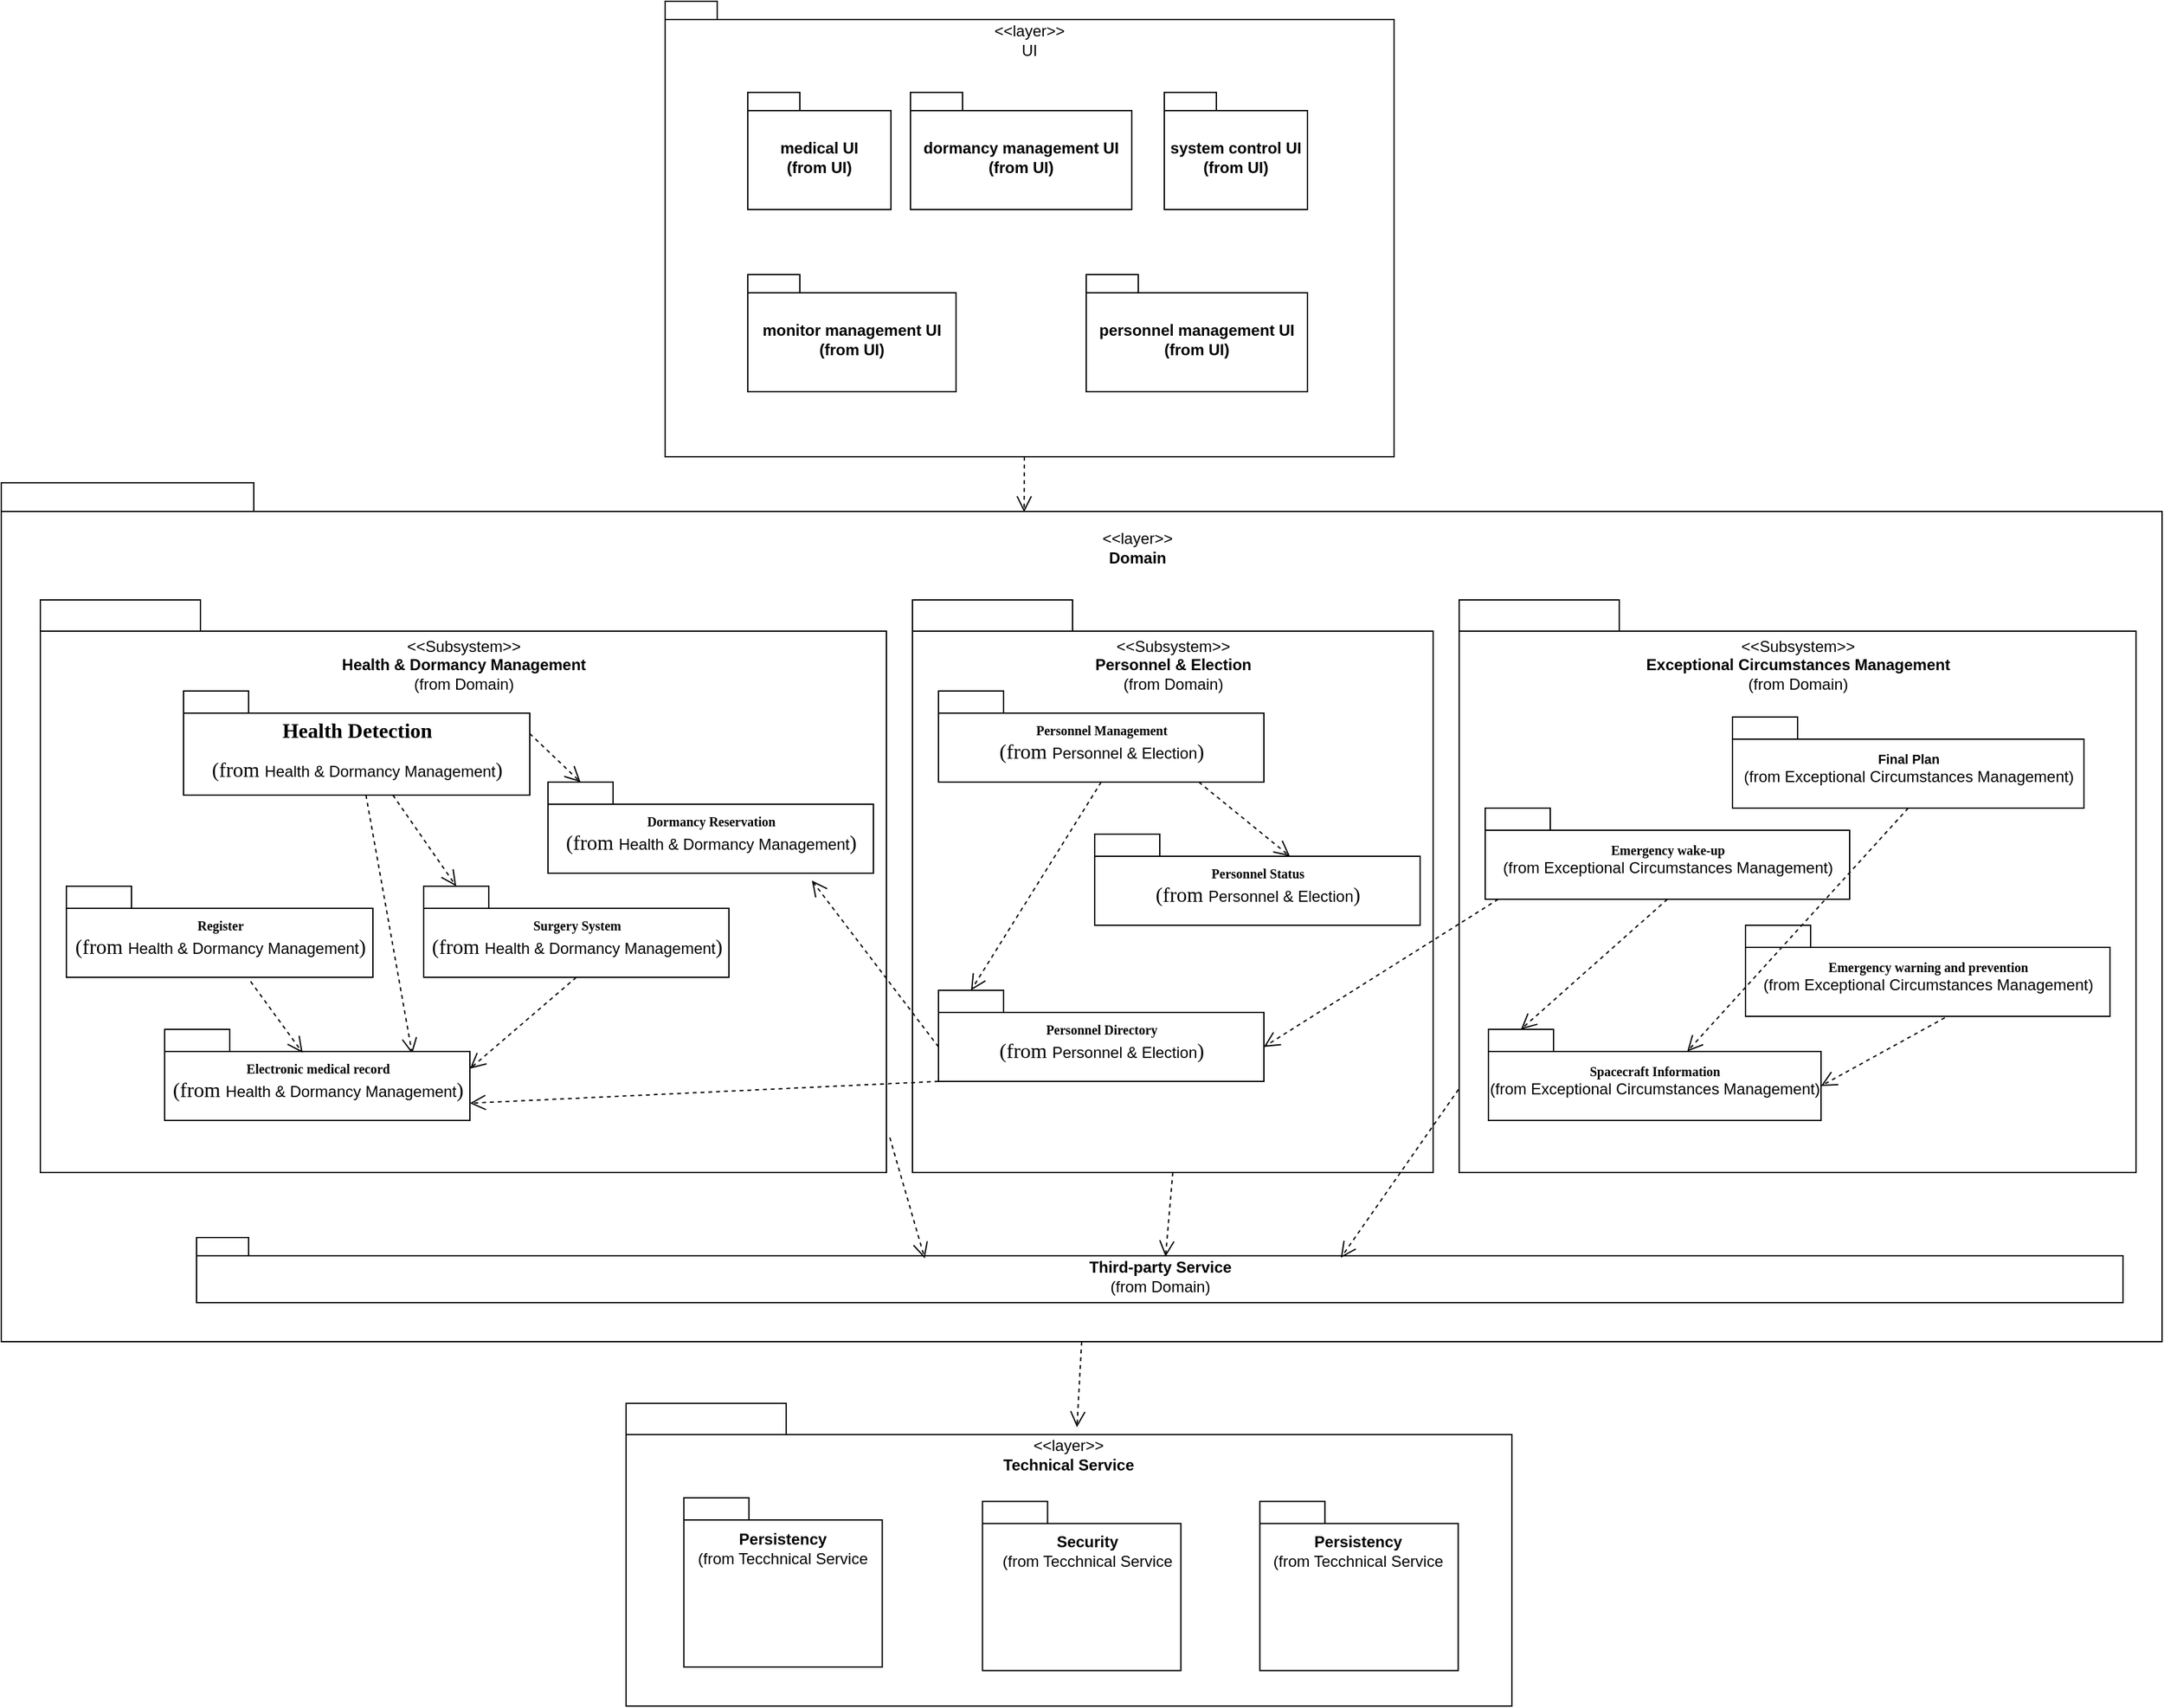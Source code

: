 <mxfile version="14.7.0" type="github">
  <diagram name="Page-1" id="b5b7bab2-c9e2-2cf4-8b2a-24fd1a2a6d21">
    <mxGraphModel dx="638" dy="185" grid="0" gridSize="10" guides="1" tooltips="1" connect="1" arrows="1" fold="1" page="0" pageScale="1" pageWidth="827" pageHeight="1169" background="none" math="0" shadow="0">
      <root>
        <mxCell id="0" />
        <mxCell id="1" parent="0" />
        <mxCell id="6e0c8c40b5770093-72" value="" style="shape=folder;fontStyle=1;spacingTop=10;tabWidth=194;tabHeight=22;tabPosition=left;html=1;rounded=0;shadow=0;comic=0;labelBackgroundColor=none;strokeWidth=1;fillColor=none;fontFamily=Verdana;fontSize=10;align=center;" parent="1" vertex="1">
          <mxGeometry x="530" y="960" width="1660" height="660" as="geometry" />
        </mxCell>
        <mxCell id="6e0c8c40b5770093-33" value="" style="shape=folder;fontStyle=1;spacingTop=10;tabWidth=123;tabHeight=24;tabPosition=left;html=1;rounded=0;shadow=0;comic=0;labelBackgroundColor=none;strokeColor=#000000;strokeWidth=1;fillColor=#ffffff;fontFamily=Verdana;fontSize=10;fontColor=#000000;align=center;" parent="1" vertex="1">
          <mxGeometry x="560" y="1050" width="650" height="440" as="geometry" />
        </mxCell>
        <mxCell id="6e0c8c40b5770093-65" style="edgeStyle=none;rounded=0;html=1;dashed=1;labelBackgroundColor=none;startFill=0;endArrow=open;endFill=0;endSize=10;fontFamily=Verdana;fontSize=10;entryX=0;entryY=0;entryPerimeter=0;entryDx=25;entryDy=0;" parent="1" source="6e0c8c40b5770093-42" target="6e0c8c40b5770093-45" edge="1">
          <mxGeometry relative="1" as="geometry" />
        </mxCell>
        <mxCell id="6e0c8c40b5770093-66" style="edgeStyle=none;rounded=0;html=1;dashed=1;labelBackgroundColor=none;startFill=0;endArrow=open;endFill=0;endSize=10;fontFamily=Verdana;fontSize=10;entryX=0.811;entryY=0.269;entryPerimeter=0;entryDx=0;entryDy=0;" parent="1" source="6e0c8c40b5770093-42" target="MS7-FI-OsCwsyewMh9CC-23" edge="1">
          <mxGeometry relative="1" as="geometry" />
        </mxCell>
        <mxCell id="6e0c8c40b5770093-42" value="&lt;p class=&quot;MsoNormal&quot;&gt;&lt;span style=&quot;font-family: &amp;#34;times new roman&amp;#34; ; font-size: 12.0pt&quot;&gt;Health Detection&lt;/span&gt;&lt;/p&gt;&lt;p class=&quot;MsoNormal&quot;&gt;&lt;span style=&quot;font-weight: normal&quot;&gt;&lt;span style=&quot;font-family: &amp;#34;times new roman&amp;#34; ; font-size: 12pt&quot;&gt;(from&amp;nbsp;&lt;/span&gt;&lt;span style=&quot;font-size: 12px ; font-family: &amp;#34;helvetica&amp;#34;&quot;&gt;Health &amp;amp; Dormancy Management&lt;/span&gt;&lt;span style=&quot;font-family: &amp;#34;times new roman&amp;#34; ; font-size: 12pt&quot;&gt;)&lt;/span&gt;&lt;/span&gt;&lt;/p&gt;" style="shape=folder;fontStyle=1;spacingTop=10;tabWidth=50;tabHeight=17;tabPosition=left;html=1;rounded=0;shadow=0;comic=0;labelBackgroundColor=none;strokeColor=#000000;strokeWidth=1;fillColor=#ffffff;fontFamily=Verdana;fontSize=10;fontColor=#000000;align=center;" parent="1" vertex="1">
          <mxGeometry x="670" y="1120" width="266" height="80" as="geometry" />
        </mxCell>
        <mxCell id="6e0c8c40b5770093-43" value="Register&lt;br&gt;&lt;span style=&quot;font-weight: 400 ; font-family: &amp;#34;times new roman&amp;#34; ; font-size: 12pt&quot;&gt;(from&amp;nbsp;&lt;/span&gt;&lt;span style=&quot;font-size: 12px ; font-weight: 400 ; font-family: &amp;#34;helvetica&amp;#34;&quot;&gt;Health &amp;amp; Dormancy Management&lt;/span&gt;&lt;span style=&quot;font-weight: 400 ; font-family: &amp;#34;times new roman&amp;#34; ; font-size: 12pt&quot;&gt;)&lt;/span&gt;" style="shape=folder;fontStyle=1;spacingTop=10;tabWidth=50;tabHeight=17;tabPosition=left;html=1;rounded=0;shadow=0;comic=0;labelBackgroundColor=none;strokeColor=#000000;strokeWidth=1;fillColor=#ffffff;fontFamily=Verdana;fontSize=10;fontColor=#000000;align=center;" parent="1" vertex="1">
          <mxGeometry x="580" y="1270" width="235.5" height="70" as="geometry" />
        </mxCell>
        <mxCell id="6e0c8c40b5770093-44" value="Dormancy Reservation&lt;br&gt;&lt;span style=&quot;font-weight: 400 ; font-family: &amp;#34;times new roman&amp;#34; ; font-size: 12pt&quot;&gt;(from&amp;nbsp;&lt;/span&gt;&lt;span style=&quot;font-size: 12px ; font-weight: 400 ; font-family: &amp;#34;helvetica&amp;#34;&quot;&gt;Health &amp;amp; Dormancy Management&lt;/span&gt;&lt;span style=&quot;font-weight: 400 ; font-family: &amp;#34;times new roman&amp;#34; ; font-size: 12pt&quot;&gt;)&lt;/span&gt;" style="shape=folder;fontStyle=1;spacingTop=10;tabWidth=50;tabHeight=17;tabPosition=left;html=1;rounded=0;shadow=0;comic=0;labelBackgroundColor=none;strokeColor=#000000;strokeWidth=1;fillColor=#ffffff;fontFamily=Verdana;fontSize=10;fontColor=#000000;align=center;" parent="1" vertex="1">
          <mxGeometry x="950" y="1190" width="250" height="70" as="geometry" />
        </mxCell>
        <mxCell id="6e0c8c40b5770093-45" value="Surgery System&lt;br&gt;&lt;span style=&quot;font-weight: 400 ; font-family: &amp;#34;times new roman&amp;#34; ; font-size: 12pt&quot;&gt;(from&amp;nbsp;&lt;/span&gt;&lt;span style=&quot;font-size: 12px ; font-weight: 400 ; font-family: &amp;#34;helvetica&amp;#34;&quot;&gt;Health &amp;amp; Dormancy Management&lt;/span&gt;&lt;span style=&quot;font-weight: 400 ; font-family: &amp;#34;times new roman&amp;#34; ; font-size: 12pt&quot;&gt;)&lt;/span&gt;" style="shape=folder;fontStyle=1;spacingTop=10;tabWidth=50;tabHeight=17;tabPosition=left;html=1;rounded=0;shadow=0;comic=0;labelBackgroundColor=none;strokeColor=#000000;strokeWidth=1;fillColor=#ffffff;fontFamily=Verdana;fontSize=10;fontColor=#000000;align=center;" parent="1" vertex="1">
          <mxGeometry x="854.5" y="1270" width="234.5" height="70" as="geometry" />
        </mxCell>
        <mxCell id="6e0c8c40b5770093-69" style="edgeStyle=elbowEdgeStyle;rounded=0;html=1;entryX=0.643;entryY=0.246;entryPerimeter=0;dashed=1;labelBackgroundColor=none;startFill=0;endArrow=open;endFill=0;endSize=10;fontFamily=Verdana;fontSize=10;" parent="1" edge="1">
          <mxGeometry relative="1" as="geometry">
            <mxPoint x="1585.07" y="1734.519" as="sourcePoint" />
            <mxPoint x="1585.16" y="1729.999" as="targetPoint" />
          </mxGeometry>
        </mxCell>
        <mxCell id="6e0c8c40b5770093-47" value="" style="shape=folder;fontStyle=1;spacingTop=10;tabWidth=123;tabHeight=24;tabPosition=left;html=1;rounded=0;shadow=0;comic=0;labelBackgroundColor=none;strokeWidth=1;fontFamily=Verdana;fontSize=10;align=center;" parent="1" vertex="1">
          <mxGeometry x="1010" y="1667.36" width="680.5" height="232.64" as="geometry" />
        </mxCell>
        <mxCell id="MS7-FI-OsCwsyewMh9CC-1" value="&amp;lt;&amp;lt;layer&amp;gt;&amp;gt;&lt;br&gt;&lt;b&gt;Domain&lt;/b&gt;" style="text;html=1;strokeColor=none;fillColor=none;align=center;verticalAlign=middle;whiteSpace=wrap;rounded=0;" vertex="1" parent="1">
          <mxGeometry x="1337.5" y="1000" width="130" height="20" as="geometry" />
        </mxCell>
        <mxCell id="MS7-FI-OsCwsyewMh9CC-8" value="" style="group" vertex="1" connectable="0" parent="1">
          <mxGeometry x="1040" y="1760" width="234.5" height="130" as="geometry" />
        </mxCell>
        <mxCell id="MS7-FI-OsCwsyewMh9CC-9" value="" style="shape=folder;fontStyle=1;spacingTop=10;tabWidth=50;tabHeight=17;tabPosition=left;html=1;rounded=0;shadow=0;comic=0;labelBackgroundColor=none;strokeWidth=1;fontFamily=Verdana;fontSize=10;align=center;" vertex="1" parent="MS7-FI-OsCwsyewMh9CC-8">
          <mxGeometry x="14.36" y="-20" width="152.425" height="130" as="geometry" />
        </mxCell>
        <mxCell id="MS7-FI-OsCwsyewMh9CC-10" value="&lt;b&gt;Persistency&lt;/b&gt;&lt;br&gt;(from Tecchnical Service" style="text;html=1;strokeColor=none;fillColor=none;align=center;verticalAlign=middle;whiteSpace=wrap;rounded=0;" vertex="1" parent="MS7-FI-OsCwsyewMh9CC-8">
          <mxGeometry x="-0.003" y="0.003" width="181.151" height="37.143" as="geometry" />
        </mxCell>
        <mxCell id="MS7-FI-OsCwsyewMh9CC-16" value="" style="shape=folder;fontStyle=1;spacingTop=10;tabWidth=50;tabHeight=17;tabPosition=left;html=1;rounded=0;shadow=0;comic=0;labelBackgroundColor=none;strokeWidth=1;fontFamily=Verdana;fontSize=10;align=center;" vertex="1" parent="1">
          <mxGeometry x="1496.86" y="1742.78" width="152.425" height="130" as="geometry" />
        </mxCell>
        <mxCell id="MS7-FI-OsCwsyewMh9CC-17" value="&lt;b&gt;Persistency&lt;/b&gt;&lt;br&gt;(from Tecchnical Service" style="text;html=1;strokeColor=none;fillColor=none;align=center;verticalAlign=middle;whiteSpace=wrap;rounded=0;" vertex="1" parent="1">
          <mxGeometry x="1482.497" y="1762.783" width="181.151" height="37.143" as="geometry" />
        </mxCell>
        <mxCell id="MS7-FI-OsCwsyewMh9CC-18" value="" style="shape=folder;fontStyle=1;spacingTop=10;tabWidth=50;tabHeight=17;tabPosition=left;html=1;rounded=0;shadow=0;comic=0;labelBackgroundColor=none;strokeWidth=1;fontFamily=Verdana;fontSize=10;align=center;" vertex="1" parent="1">
          <mxGeometry x="1283.79" y="1742.78" width="152.425" height="130" as="geometry" />
        </mxCell>
        <mxCell id="MS7-FI-OsCwsyewMh9CC-19" value="&lt;b&gt;Security&lt;/b&gt;&lt;br&gt;(from Tecchnical Service" style="text;html=1;strokeColor=none;fillColor=none;align=center;verticalAlign=middle;whiteSpace=wrap;rounded=0;" vertex="1" parent="1">
          <mxGeometry x="1274.497" y="1762.783" width="181.151" height="37.143" as="geometry" />
        </mxCell>
        <mxCell id="MS7-FI-OsCwsyewMh9CC-20" value="&amp;lt;&amp;lt;layer&amp;gt;&amp;gt;&lt;br&gt;&lt;b&gt;Technical Service&lt;/b&gt;" style="text;html=1;strokeColor=none;fillColor=none;align=center;verticalAlign=middle;whiteSpace=wrap;rounded=0;" vertex="1" parent="1">
          <mxGeometry x="1290.25" y="1697.36" width="120" height="20" as="geometry" />
        </mxCell>
        <mxCell id="MS7-FI-OsCwsyewMh9CC-21" value="Third-party Service&lt;br&gt;&lt;span style=&quot;font-weight: normal&quot;&gt;(from Domain)&lt;/span&gt;" style="shape=folder;fontStyle=1;spacingTop=10;tabWidth=40;tabHeight=14;tabPosition=left;html=1;" vertex="1" parent="1">
          <mxGeometry x="680" y="1540" width="1480" height="50" as="geometry" />
        </mxCell>
        <mxCell id="MS7-FI-OsCwsyewMh9CC-22" value="&amp;lt;&amp;lt;Subsystem&amp;gt;&amp;gt;&lt;br&gt;&lt;b&gt;Health &amp;amp; Dormancy Management&lt;/b&gt;&lt;br&gt;(from Domain)" style="text;html=1;strokeColor=none;fillColor=none;align=center;verticalAlign=middle;whiteSpace=wrap;rounded=0;" vertex="1" parent="1">
          <mxGeometry x="777.5" y="1090" width="215" height="20" as="geometry" />
        </mxCell>
        <mxCell id="MS7-FI-OsCwsyewMh9CC-23" value="Electronic medical record&lt;br&gt;&lt;span style=&quot;font-weight: 400 ; font-family: &amp;#34;times new roman&amp;#34; ; font-size: 12pt&quot;&gt;(from&amp;nbsp;&lt;/span&gt;&lt;span style=&quot;font-size: 12px ; font-weight: 400 ; font-family: &amp;#34;helvetica&amp;#34;&quot;&gt;Health &amp;amp; Dormancy Management&lt;/span&gt;&lt;span style=&quot;font-weight: 400 ; font-family: &amp;#34;times new roman&amp;#34; ; font-size: 12pt&quot;&gt;)&lt;/span&gt;" style="shape=folder;fontStyle=1;spacingTop=10;tabWidth=50;tabHeight=17;tabPosition=left;html=1;rounded=0;shadow=0;comic=0;labelBackgroundColor=none;strokeColor=#000000;strokeWidth=1;fillColor=#ffffff;fontFamily=Verdana;fontSize=10;fontColor=#000000;align=center;" vertex="1" parent="1">
          <mxGeometry x="655.5" y="1380" width="234.5" height="70" as="geometry" />
        </mxCell>
        <mxCell id="MS7-FI-OsCwsyewMh9CC-24" style="edgeStyle=none;rounded=0;html=1;dashed=1;labelBackgroundColor=none;startFill=0;endArrow=open;endFill=0;endSize=10;fontFamily=Verdana;fontSize=10;entryX=0.452;entryY=0.257;entryPerimeter=0;exitX=0.601;exitY=1.046;exitDx=0;exitDy=0;exitPerimeter=0;entryDx=0;entryDy=0;" edge="1" parent="1" source="6e0c8c40b5770093-43" target="MS7-FI-OsCwsyewMh9CC-23">
          <mxGeometry relative="1" as="geometry">
            <mxPoint x="709.999" y="1330" as="sourcePoint" />
            <mxPoint x="746.942" y="1431.08" as="targetPoint" />
          </mxGeometry>
        </mxCell>
        <mxCell id="MS7-FI-OsCwsyewMh9CC-25" style="edgeStyle=none;rounded=0;html=1;dashed=1;labelBackgroundColor=none;startFill=0;endArrow=open;endFill=0;endSize=10;fontFamily=Verdana;fontSize=10;entryX=0;entryY=0;entryPerimeter=0;exitX=0.5;exitY=1;exitDx=0;exitDy=0;exitPerimeter=0;entryDx=234.5;entryDy=30.25;" edge="1" parent="1" source="6e0c8c40b5770093-45" target="MS7-FI-OsCwsyewMh9CC-23">
          <mxGeometry relative="1" as="geometry">
            <mxPoint x="1013.5" y="1340" as="sourcePoint" />
            <mxPoint x="1096.986" y="1438.77" as="targetPoint" />
          </mxGeometry>
        </mxCell>
        <mxCell id="MS7-FI-OsCwsyewMh9CC-27" style="edgeStyle=none;rounded=0;html=1;dashed=1;labelBackgroundColor=none;startFill=0;endArrow=open;endFill=0;endSize=10;fontFamily=Verdana;fontSize=10;entryX=0;entryY=0;entryPerimeter=0;entryDx=25;entryDy=0;exitX=0;exitY=0;exitDx=266;exitDy=32.75;exitPerimeter=0;" edge="1" parent="1" source="6e0c8c40b5770093-42" target="6e0c8c40b5770093-44">
          <mxGeometry relative="1" as="geometry">
            <mxPoint x="988.995" y="1115" as="sourcePoint" />
            <mxPoint x="1068.7" y="1185" as="targetPoint" />
          </mxGeometry>
        </mxCell>
        <mxCell id="MS7-FI-OsCwsyewMh9CC-52" value="" style="shape=folder;fontStyle=1;spacingTop=10;tabWidth=123;tabHeight=24;tabPosition=left;html=1;rounded=0;shadow=0;comic=0;labelBackgroundColor=none;strokeColor=#000000;strokeWidth=1;fillColor=#ffffff;fontFamily=Verdana;fontSize=10;fontColor=#000000;align=center;" vertex="1" parent="1">
          <mxGeometry x="1230" y="1050" width="400" height="440" as="geometry" />
        </mxCell>
        <mxCell id="MS7-FI-OsCwsyewMh9CC-57" value="Personnel Directory&lt;br&gt;&lt;span style=&quot;font-weight: 400 ; font-family: &amp;#34;times new roman&amp;#34; ; font-size: 12pt&quot;&gt;(&lt;/span&gt;&lt;span style=&quot;font-weight: normal&quot;&gt;&lt;span style=&quot;font-family: &amp;#34;times new roman&amp;#34; ; font-size: 12pt&quot;&gt;from&amp;nbsp;&lt;/span&gt;&lt;/span&gt;&lt;span style=&quot;font-size: 12px ; font-family: &amp;#34;helvetica&amp;#34; ; font-weight: normal&quot;&gt;Personnel &amp;amp; Election&lt;/span&gt;&lt;span style=&quot;font-weight: 400 ; font-family: &amp;#34;times new roman&amp;#34; ; font-size: 12pt&quot;&gt;)&lt;/span&gt;" style="shape=folder;fontStyle=1;spacingTop=10;tabWidth=50;tabHeight=17;tabPosition=left;html=1;rounded=0;shadow=0;comic=0;labelBackgroundColor=none;strokeColor=#000000;strokeWidth=1;fillColor=#ffffff;fontFamily=Verdana;fontSize=10;fontColor=#000000;align=center;" vertex="1" parent="1">
          <mxGeometry x="1250" y="1350" width="250" height="70" as="geometry" />
        </mxCell>
        <mxCell id="MS7-FI-OsCwsyewMh9CC-59" value="&amp;lt;&amp;lt;Subsystem&amp;gt;&amp;gt;&lt;br&gt;&lt;b&gt;Personnel &amp;amp; Election&lt;/b&gt;&lt;br&gt;(from Domain)" style="text;html=1;strokeColor=none;fillColor=none;align=center;verticalAlign=middle;whiteSpace=wrap;rounded=0;" vertex="1" parent="1">
          <mxGeometry x="1322.5" y="1090" width="215" height="20" as="geometry" />
        </mxCell>
        <mxCell id="MS7-FI-OsCwsyewMh9CC-63" style="edgeStyle=none;rounded=0;html=1;dashed=1;labelBackgroundColor=none;startFill=0;endArrow=open;endFill=0;endSize=10;fontFamily=Verdana;fontSize=10;entryX=0;entryY=0;entryPerimeter=0;entryDx=25;entryDy=0;exitX=0.5;exitY=1;exitDx=0;exitDy=0;exitPerimeter=0;" edge="1" parent="1" source="MS7-FI-OsCwsyewMh9CC-64" target="MS7-FI-OsCwsyewMh9CC-57">
          <mxGeometry relative="1" as="geometry">
            <mxPoint x="1506" y="1152.75" as="sourcePoint" />
            <mxPoint x="1638.7" y="1185" as="targetPoint" />
          </mxGeometry>
        </mxCell>
        <mxCell id="MS7-FI-OsCwsyewMh9CC-64" value="Personnel Management&lt;br&gt;&lt;span style=&quot;font-weight: 400 ; font-family: &amp;#34;times new roman&amp;#34; ; font-size: 12pt&quot;&gt;(&lt;/span&gt;&lt;span style=&quot;font-weight: normal&quot;&gt;&lt;span style=&quot;font-family: &amp;#34;times new roman&amp;#34; ; font-size: 12pt&quot;&gt;from&amp;nbsp;&lt;/span&gt;&lt;/span&gt;&lt;span style=&quot;font-family: &amp;#34;helvetica&amp;#34; ; font-size: 12px ; font-weight: normal&quot;&gt;Personnel &amp;amp; Election&lt;/span&gt;&lt;span style=&quot;font-weight: 400 ; font-family: &amp;#34;times new roman&amp;#34; ; font-size: 12pt&quot;&gt;)&lt;/span&gt;" style="shape=folder;fontStyle=1;spacingTop=10;tabWidth=50;tabHeight=17;tabPosition=left;html=1;rounded=0;shadow=0;comic=0;labelBackgroundColor=none;strokeColor=#000000;strokeWidth=1;fillColor=#ffffff;fontFamily=Verdana;fontSize=10;fontColor=#000000;align=center;" vertex="1" parent="1">
          <mxGeometry x="1250" y="1120" width="250" height="70" as="geometry" />
        </mxCell>
        <mxCell id="MS7-FI-OsCwsyewMh9CC-65" value="Personnel Status&lt;br&gt;&lt;span style=&quot;font-weight: 400 ; font-family: &amp;#34;times new roman&amp;#34; ; font-size: 12pt&quot;&gt;(&lt;/span&gt;&lt;span style=&quot;font-weight: normal&quot;&gt;&lt;span style=&quot;font-family: &amp;#34;times new roman&amp;#34; ; font-size: 12pt&quot;&gt;from&amp;nbsp;&lt;/span&gt;&lt;/span&gt;&lt;span style=&quot;font-size: 12px ; font-family: &amp;#34;helvetica&amp;#34; ; font-weight: normal&quot;&gt;Personnel &amp;amp; Election&lt;/span&gt;&lt;span style=&quot;font-weight: 400 ; font-family: &amp;#34;times new roman&amp;#34; ; font-size: 12pt&quot;&gt;)&lt;/span&gt;" style="shape=folder;fontStyle=1;spacingTop=10;tabWidth=50;tabHeight=17;tabPosition=left;html=1;rounded=0;shadow=0;comic=0;labelBackgroundColor=none;strokeColor=#000000;strokeWidth=1;fillColor=#ffffff;fontFamily=Verdana;fontSize=10;fontColor=#000000;align=center;" vertex="1" parent="1">
          <mxGeometry x="1370" y="1230" width="250" height="70" as="geometry" />
        </mxCell>
        <mxCell id="MS7-FI-OsCwsyewMh9CC-67" style="edgeStyle=none;rounded=0;html=1;dashed=1;labelBackgroundColor=none;startFill=0;endArrow=open;endFill=0;endSize=10;fontFamily=Verdana;fontSize=10;entryX=0.811;entryY=1.081;entryPerimeter=0;entryDx=0;entryDy=0;exitX=0;exitY=0;exitDx=0;exitDy=43.5;exitPerimeter=0;" edge="1" parent="1" source="MS7-FI-OsCwsyewMh9CC-57" target="6e0c8c40b5770093-44">
          <mxGeometry relative="1" as="geometry">
            <mxPoint x="1260.5" y="1270" as="sourcePoint" />
            <mxPoint x="965.5" y="1341.5" as="targetPoint" />
          </mxGeometry>
        </mxCell>
        <mxCell id="MS7-FI-OsCwsyewMh9CC-68" style="edgeStyle=none;rounded=0;html=1;dashed=1;labelBackgroundColor=none;startFill=0;endArrow=open;endFill=0;endSize=10;fontFamily=Verdana;fontSize=10;entryX=0;entryY=0;entryPerimeter=0;entryDx=234.5;entryDy=56.75;exitX=0;exitY=0;exitDx=0;exitDy=70;exitPerimeter=0;" edge="1" parent="1" source="MS7-FI-OsCwsyewMh9CC-57" target="MS7-FI-OsCwsyewMh9CC-23">
          <mxGeometry relative="1" as="geometry">
            <mxPoint x="1168.82" y="1331.75" as="sourcePoint" />
            <mxPoint x="1034.32" y="1300" as="targetPoint" />
          </mxGeometry>
        </mxCell>
        <mxCell id="MS7-FI-OsCwsyewMh9CC-69" style="edgeStyle=none;rounded=0;html=1;dashed=1;labelBackgroundColor=none;startFill=0;endArrow=open;endFill=0;endSize=10;fontFamily=Verdana;fontSize=10;entryX=0;entryY=0;entryPerimeter=0;entryDx=150;entryDy=17;exitX=0.8;exitY=1;exitDx=0;exitDy=0;exitPerimeter=0;" edge="1" parent="1" source="MS7-FI-OsCwsyewMh9CC-64" target="MS7-FI-OsCwsyewMh9CC-65">
          <mxGeometry relative="1" as="geometry">
            <mxPoint x="1385" y="1200" as="sourcePoint" />
            <mxPoint x="1205" y="1310" as="targetPoint" />
          </mxGeometry>
        </mxCell>
        <mxCell id="MS7-FI-OsCwsyewMh9CC-70" value="" style="shape=folder;fontStyle=1;spacingTop=10;tabWidth=123;tabHeight=24;tabPosition=left;html=1;rounded=0;shadow=0;comic=0;labelBackgroundColor=none;strokeColor=#000000;strokeWidth=1;fillColor=#ffffff;fontFamily=Verdana;fontSize=10;fontColor=#000000;align=center;" vertex="1" parent="1">
          <mxGeometry x="1650" y="1050" width="520" height="440" as="geometry" />
        </mxCell>
        <mxCell id="MS7-FI-OsCwsyewMh9CC-75" value="Spacecraft Information&lt;br style=&quot;font-size: 12px ; font-family: &amp;#34;helvetica&amp;#34; ; font-weight: 400&quot;&gt;&lt;span style=&quot;font-size: 12px ; font-family: &amp;#34;helvetica&amp;#34; ; font-weight: normal&quot;&gt;(from Exceptional Circumstances Management)&lt;/span&gt;" style="shape=folder;fontStyle=1;spacingTop=10;tabWidth=50;tabHeight=17;tabPosition=left;html=1;rounded=0;shadow=0;comic=0;labelBackgroundColor=none;strokeColor=#000000;strokeWidth=1;fillColor=#ffffff;fontFamily=Verdana;fontSize=10;fontColor=#000000;align=center;" vertex="1" parent="1">
          <mxGeometry x="1672.5" y="1380" width="255.5" height="70" as="geometry" />
        </mxCell>
        <mxCell id="MS7-FI-OsCwsyewMh9CC-76" value="Emergency wake-up&lt;br style=&quot;font-size: 12px ; font-family: &amp;#34;helvetica&amp;#34; ; font-weight: 400&quot;&gt;&lt;span style=&quot;font-size: 12px ; font-family: &amp;#34;helvetica&amp;#34; ; font-weight: normal&quot;&gt;(from Exceptional Circumstances Management)&lt;/span&gt;" style="shape=folder;fontStyle=1;spacingTop=10;tabWidth=50;tabHeight=17;tabPosition=left;html=1;rounded=0;shadow=0;comic=0;labelBackgroundColor=none;strokeColor=#000000;strokeWidth=1;fillColor=#ffffff;fontFamily=Verdana;fontSize=10;fontColor=#000000;align=center;" vertex="1" parent="1">
          <mxGeometry x="1670" y="1210" width="280" height="70" as="geometry" />
        </mxCell>
        <mxCell id="MS7-FI-OsCwsyewMh9CC-77" value="&amp;lt;&amp;lt;Subsystem&amp;gt;&amp;gt;&lt;br&gt;&lt;b&gt;Exceptional Circumstances Management&lt;br&gt;&lt;/b&gt;(from Domain)&lt;b&gt;&lt;br&gt;&lt;/b&gt;" style="text;html=1;strokeColor=none;fillColor=none;align=center;verticalAlign=middle;whiteSpace=wrap;rounded=0;" vertex="1" parent="1">
          <mxGeometry x="1778.75" y="1090" width="262.5" height="20" as="geometry" />
        </mxCell>
        <mxCell id="MS7-FI-OsCwsyewMh9CC-80" style="edgeStyle=none;rounded=0;html=1;dashed=1;labelBackgroundColor=none;startFill=0;endArrow=open;endFill=0;endSize=10;fontFamily=Verdana;fontSize=10;exitX=0.5;exitY=1;exitDx=0;exitDy=0;exitPerimeter=0;entryX=0;entryY=0;entryDx=25;entryDy=0;entryPerimeter=0;" edge="1" parent="1" source="MS7-FI-OsCwsyewMh9CC-76" target="MS7-FI-OsCwsyewMh9CC-75">
          <mxGeometry relative="1" as="geometry">
            <mxPoint x="2073.5" y="1340" as="sourcePoint" />
            <mxPoint x="1950" y="1410.25" as="targetPoint" />
          </mxGeometry>
        </mxCell>
        <mxCell id="MS7-FI-OsCwsyewMh9CC-82" value="&lt;font face=&quot;Helvetica&quot;&gt;Final Plan&lt;/font&gt;&lt;br style=&quot;font-family: &amp;#34;helvetica&amp;#34; ; font-size: 12px ; font-weight: 400&quot;&gt;&lt;span style=&quot;font-family: &amp;#34;helvetica&amp;#34; ; font-size: 12px ; font-weight: normal&quot;&gt;(from Exceptional Circumstances Management)&lt;/span&gt;" style="shape=folder;fontStyle=1;spacingTop=10;tabWidth=50;tabHeight=17;tabPosition=left;html=1;rounded=0;shadow=0;comic=0;labelBackgroundColor=none;strokeColor=#000000;strokeWidth=1;fillColor=#ffffff;fontFamily=Verdana;fontSize=10;fontColor=#000000;align=center;" vertex="1" parent="1">
          <mxGeometry x="1860" y="1140" width="270" height="70" as="geometry" />
        </mxCell>
        <mxCell id="MS7-FI-OsCwsyewMh9CC-83" value="Emergency warning and prevention&lt;br style=&quot;font-size: 12px ; font-family: &amp;#34;helvetica&amp;#34; ; font-weight: 400&quot;&gt;&lt;span style=&quot;font-size: 12px ; font-family: &amp;#34;helvetica&amp;#34; ; font-weight: normal&quot;&gt;(from Exceptional Circumstances Management)&lt;/span&gt;" style="shape=folder;fontStyle=1;spacingTop=10;tabWidth=50;tabHeight=17;tabPosition=left;html=1;rounded=0;shadow=0;comic=0;labelBackgroundColor=none;strokeColor=#000000;strokeWidth=1;fillColor=#ffffff;fontFamily=Verdana;fontSize=10;fontColor=#000000;align=center;" vertex="1" parent="1">
          <mxGeometry x="1870" y="1300" width="280" height="70" as="geometry" />
        </mxCell>
        <mxCell id="MS7-FI-OsCwsyewMh9CC-84" style="edgeStyle=none;rounded=0;html=1;dashed=1;labelBackgroundColor=none;startFill=0;endArrow=open;endFill=0;endSize=10;fontFamily=Verdana;fontSize=10;exitX=0.547;exitY=1.015;exitDx=0;exitDy=0;exitPerimeter=0;entryX=0;entryY=0;entryDx=255.5;entryDy=43.5;entryPerimeter=0;" edge="1" parent="1" source="MS7-FI-OsCwsyewMh9CC-83" target="MS7-FI-OsCwsyewMh9CC-75">
          <mxGeometry relative="1" as="geometry">
            <mxPoint x="2140" y="1210" as="sourcePoint" />
            <mxPoint x="1823.017" y="1348.83" as="targetPoint" />
          </mxGeometry>
        </mxCell>
        <mxCell id="MS7-FI-OsCwsyewMh9CC-85" style="edgeStyle=none;rounded=0;html=1;dashed=1;labelBackgroundColor=none;startFill=0;endArrow=open;endFill=0;endSize=10;fontFamily=Verdana;fontSize=10;exitX=0.036;exitY=1;exitDx=0;exitDy=0;exitPerimeter=0;entryX=0;entryY=0;entryDx=250.0;entryDy=43.5;entryPerimeter=0;" edge="1" parent="1" source="MS7-FI-OsCwsyewMh9CC-76" target="MS7-FI-OsCwsyewMh9CC-57">
          <mxGeometry relative="1" as="geometry">
            <mxPoint x="1920" y="1220.0" as="sourcePoint" />
            <mxPoint x="1908.517" y="1378.83" as="targetPoint" />
          </mxGeometry>
        </mxCell>
        <mxCell id="MS7-FI-OsCwsyewMh9CC-86" style="edgeStyle=none;rounded=0;html=1;dashed=1;labelBackgroundColor=none;startFill=0;endArrow=open;endFill=0;endSize=10;fontFamily=Verdana;fontSize=10;entryX=0.509;entryY=0.079;entryPerimeter=0;entryDx=0;entryDy=0;exitX=0.5;exitY=1;exitDx=0;exitDy=0;exitPerimeter=0;" edge="1" parent="1" source="6e0c8c40b5770093-72" target="6e0c8c40b5770093-47">
          <mxGeometry relative="1" as="geometry">
            <mxPoint x="1368.39" y="1620.0" as="sourcePoint" />
            <mxPoint x="1250.25" y="1687.61" as="targetPoint" />
          </mxGeometry>
        </mxCell>
        <mxCell id="MS7-FI-OsCwsyewMh9CC-87" style="edgeStyle=none;rounded=0;html=1;dashed=1;labelBackgroundColor=none;startFill=0;endArrow=open;endFill=0;endSize=10;fontFamily=Verdana;fontSize=10;entryX=0.378;entryY=0.32;entryPerimeter=0;exitX=1.004;exitY=0.939;exitDx=0;exitDy=0;exitPerimeter=0;entryDx=0;entryDy=0;" edge="1" parent="1" source="6e0c8c40b5770093-33" target="MS7-FI-OsCwsyewMh9CC-21">
          <mxGeometry relative="1" as="geometry">
            <mxPoint x="1031.75" y="1480" as="sourcePoint" />
            <mxPoint x="924.5" y="1550.25" as="targetPoint" />
          </mxGeometry>
        </mxCell>
        <mxCell id="MS7-FI-OsCwsyewMh9CC-88" style="edgeStyle=none;rounded=0;html=1;dashed=1;labelBackgroundColor=none;startFill=0;endArrow=open;endFill=0;endSize=10;fontFamily=Verdana;fontSize=10;entryX=0.503;entryY=0.292;entryPerimeter=0;entryDx=0;entryDy=0;exitX=0.5;exitY=1;exitDx=0;exitDy=0;exitPerimeter=0;" edge="1" parent="1" source="MS7-FI-OsCwsyewMh9CC-52" target="MS7-FI-OsCwsyewMh9CC-21">
          <mxGeometry relative="1" as="geometry">
            <mxPoint x="1337.5" y="1656.75" as="sourcePoint" />
            <mxPoint x="1133" y="1510" as="targetPoint" />
          </mxGeometry>
        </mxCell>
        <mxCell id="MS7-FI-OsCwsyewMh9CC-89" style="edgeStyle=none;rounded=0;html=1;dashed=1;labelBackgroundColor=none;startFill=0;endArrow=open;endFill=0;endSize=10;fontFamily=Verdana;fontSize=10;entryX=0.594;entryY=0.311;entryDx=0;entryDy=0;entryPerimeter=0;exitX=-0.001;exitY=0.855;exitDx=0;exitDy=0;exitPerimeter=0;" edge="1" parent="1" source="MS7-FI-OsCwsyewMh9CC-70" target="MS7-FI-OsCwsyewMh9CC-21">
          <mxGeometry relative="1" as="geometry">
            <mxPoint x="1920" y="1220" as="sourcePoint" />
            <mxPoint x="1805" y="1360" as="targetPoint" />
          </mxGeometry>
        </mxCell>
        <mxCell id="MS7-FI-OsCwsyewMh9CC-90" value="" style="shape=folder;fontStyle=1;spacingTop=10;tabWidth=40;tabHeight=14;tabPosition=left;html=1;" vertex="1" parent="1">
          <mxGeometry x="1040" y="590" width="560" height="350" as="geometry" />
        </mxCell>
        <mxCell id="MS7-FI-OsCwsyewMh9CC-91" value="&amp;lt;&amp;lt;layer&amp;gt;&amp;gt;&lt;br&gt;UI" style="text;html=1;strokeColor=none;fillColor=none;align=center;verticalAlign=middle;whiteSpace=wrap;rounded=0;" vertex="1" parent="1">
          <mxGeometry x="1300" y="610" width="40" height="20" as="geometry" />
        </mxCell>
        <mxCell id="MS7-FI-OsCwsyewMh9CC-92" value="medical UI&lt;br&gt;(from UI)" style="shape=folder;fontStyle=1;spacingTop=10;tabWidth=40;tabHeight=14;tabPosition=left;html=1;" vertex="1" parent="1">
          <mxGeometry x="1103.47" y="660" width="110" height="90" as="geometry" />
        </mxCell>
        <mxCell id="MS7-FI-OsCwsyewMh9CC-93" value="dormancy management UI&lt;br&gt;(from UI)" style="shape=folder;fontStyle=1;spacingTop=10;tabWidth=40;tabHeight=14;tabPosition=left;html=1;" vertex="1" parent="1">
          <mxGeometry x="1228.47" y="660" width="170" height="90" as="geometry" />
        </mxCell>
        <mxCell id="MS7-FI-OsCwsyewMh9CC-94" value="monitor management UI&lt;br&gt;(from UI)" style="shape=folder;fontStyle=1;spacingTop=10;tabWidth=40;tabHeight=14;tabPosition=left;html=1;" vertex="1" parent="1">
          <mxGeometry x="1103.47" y="800" width="160" height="90" as="geometry" />
        </mxCell>
        <mxCell id="MS7-FI-OsCwsyewMh9CC-95" value="personnel management UI&lt;br&gt;(from UI)" style="shape=folder;fontStyle=1;spacingTop=10;tabWidth=40;tabHeight=14;tabPosition=left;html=1;" vertex="1" parent="1">
          <mxGeometry x="1363.47" y="800" width="170" height="90" as="geometry" />
        </mxCell>
        <mxCell id="MS7-FI-OsCwsyewMh9CC-96" value="system control UI&lt;br&gt;(from UI)" style="shape=folder;fontStyle=1;spacingTop=10;tabWidth=40;tabHeight=14;tabPosition=left;html=1;" vertex="1" parent="1">
          <mxGeometry x="1423.47" y="660" width="110" height="90" as="geometry" />
        </mxCell>
        <mxCell id="MS7-FI-OsCwsyewMh9CC-98" style="edgeStyle=none;rounded=0;html=1;dashed=1;labelBackgroundColor=none;startFill=0;endArrow=open;endFill=0;endSize=10;fontFamily=Verdana;fontSize=10;entryX=0.527;entryY=0.034;entryPerimeter=0;entryDx=0;entryDy=0;" edge="1" parent="1">
          <mxGeometry relative="1" as="geometry">
            <mxPoint x="1315.97" y="940" as="sourcePoint" />
            <mxPoint x="1315.79" y="982.44" as="targetPoint" />
          </mxGeometry>
        </mxCell>
        <mxCell id="MS7-FI-OsCwsyewMh9CC-81" style="edgeStyle=none;rounded=0;html=1;dashed=1;labelBackgroundColor=none;startFill=0;endArrow=open;endFill=0;endSize=10;fontFamily=Verdana;fontSize=10;entryX=0;entryY=0;entryPerimeter=0;entryDx=152.75;entryDy=17;exitX=0.5;exitY=1;exitDx=0;exitDy=0;exitPerimeter=0;" edge="1" parent="1" source="MS7-FI-OsCwsyewMh9CC-82" target="MS7-FI-OsCwsyewMh9CC-75">
          <mxGeometry relative="1" as="geometry">
            <mxPoint x="1996" y="1152.75" as="sourcePoint" />
            <mxPoint x="2128.7" y="1185" as="targetPoint" />
          </mxGeometry>
        </mxCell>
      </root>
    </mxGraphModel>
  </diagram>
</mxfile>
